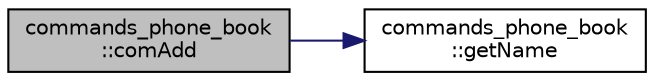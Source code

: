 digraph "commands_phone_book::comAdd"
{
 // LATEX_PDF_SIZE
  edge [fontname="Helvetica",fontsize="10",labelfontname="Helvetica",labelfontsize="10"];
  node [fontname="Helvetica",fontsize="10",shape=record];
  rankdir="LR";
  Node1 [label="commands_phone_book\l::comAdd",height=0.2,width=0.4,color="black", fillcolor="grey75", style="filled", fontcolor="black",tooltip=" "];
  Node1 -> Node2 [color="midnightblue",fontsize="10",style="solid",fontname="Helvetica"];
  Node2 [label="commands_phone_book\l::getName",height=0.2,width=0.4,color="black", fillcolor="white", style="filled",URL="$namespacecommands__phone__book.html#a8d73b03c4afb808d45503a1183110e11",tooltip=" "];
}
